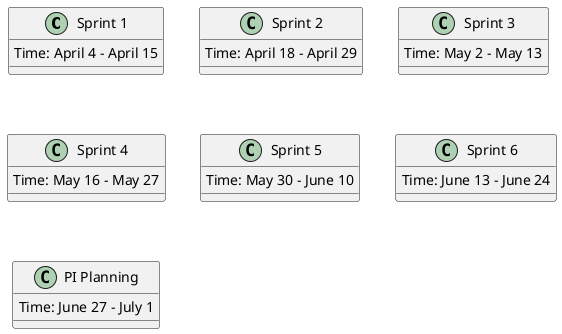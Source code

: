 @startuml Sprint Calendar for 22.2 PI

class "Sprint 1" {
  Time: April 4 - April 15
  'void methods()
}

class "Sprint 2" {
  Time: April 18 - April 29
  'void methods()
}

class "Sprint 3" {
  Time: May 2 - May 13
  'void methods()
}

class "Sprint 4" {
  Time: May 16 - May 27
  'void methods()
}

class "Sprint 5" {
  Time: May 30 - June 10
  'void methods()
}

class "Sprint 6" {
  Time: June 13 - June 24
  'void methods()
}

class "PI Planning" {
  Time: June 27 - July 1
  'void methods()
}

@enduml